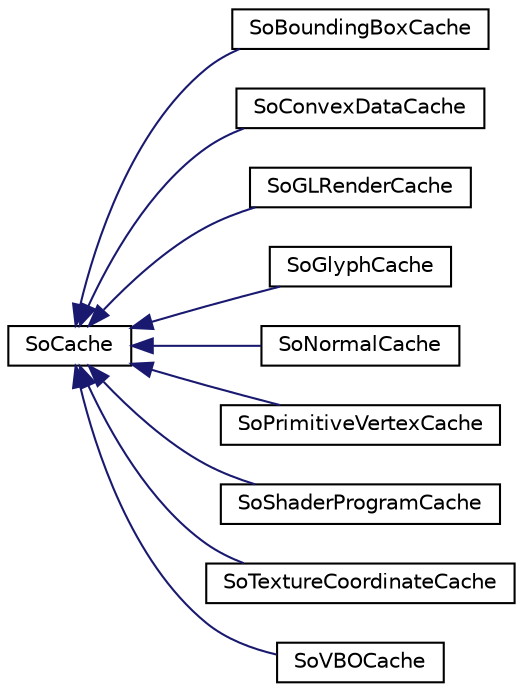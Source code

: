 digraph "Graphical Class Hierarchy"
{
 // LATEX_PDF_SIZE
  edge [fontname="Helvetica",fontsize="10",labelfontname="Helvetica",labelfontsize="10"];
  node [fontname="Helvetica",fontsize="10",shape=record];
  rankdir="LR";
  Node0 [label="SoCache",height=0.2,width=0.4,color="black", fillcolor="white", style="filled",URL="$classSoCache.html",tooltip="The SoCache class is the superclass for all internal cache classes."];
  Node0 -> Node1 [dir="back",color="midnightblue",fontsize="10",style="solid",fontname="Helvetica"];
  Node1 [label="SoBoundingBoxCache",height=0.2,width=0.4,color="black", fillcolor="white", style="filled",URL="$classSoBoundingBoxCache.html",tooltip="The SoBoundingBoxCache class is used to cache bounding boxes."];
  Node0 -> Node2 [dir="back",color="midnightblue",fontsize="10",style="solid",fontname="Helvetica"];
  Node2 [label="SoConvexDataCache",height=0.2,width=0.4,color="black", fillcolor="white", style="filled",URL="$classSoConvexDataCache.html",tooltip="The SoConvexDataCache class is used to cache convexified polygons."];
  Node0 -> Node3 [dir="back",color="midnightblue",fontsize="10",style="solid",fontname="Helvetica"];
  Node3 [label="SoGLRenderCache",height=0.2,width=0.4,color="black", fillcolor="white", style="filled",URL="$classSoGLRenderCache.html",tooltip="The SoGLRenderCache class is used to cache OpenGL calls."];
  Node0 -> Node4 [dir="back",color="midnightblue",fontsize="10",style="solid",fontname="Helvetica"];
  Node4 [label="SoGlyphCache",height=0.2,width=0.4,color="black", fillcolor="white", style="filled",URL="$classSoGlyphCache.html",tooltip=" "];
  Node0 -> Node5 [dir="back",color="midnightblue",fontsize="10",style="solid",fontname="Helvetica"];
  Node5 [label="SoNormalCache",height=0.2,width=0.4,color="black", fillcolor="white", style="filled",URL="$classSoNormalCache.html",tooltip="The SoNormalCache class is used to hold cached normals."];
  Node0 -> Node6 [dir="back",color="midnightblue",fontsize="10",style="solid",fontname="Helvetica"];
  Node6 [label="SoPrimitiveVertexCache",height=0.2,width=0.4,color="black", fillcolor="white", style="filled",URL="$classSoPrimitiveVertexCache.html",tooltip="This cache contains an organized version of the geometry in vertex array form."];
  Node0 -> Node7 [dir="back",color="midnightblue",fontsize="10",style="solid",fontname="Helvetica"];
  Node7 [label="SoShaderProgramCache",height=0.2,width=0.4,color="black", fillcolor="white", style="filled",URL="$classSoShaderProgramCache.html",tooltip="The SoShaderProgramCache class is used to cache shader programs."];
  Node0 -> Node8 [dir="back",color="midnightblue",fontsize="10",style="solid",fontname="Helvetica"];
  Node8 [label="SoTextureCoordinateCache",height=0.2,width=0.4,color="black", fillcolor="white", style="filled",URL="$classSoTextureCoordinateCache.html",tooltip="The SoTextureCoordinateCache class is used to cache generated texture coordinates."];
  Node0 -> Node9 [dir="back",color="midnightblue",fontsize="10",style="solid",fontname="Helvetica"];
  Node9 [label="SoVBOCache",height=0.2,width=0.4,color="black", fillcolor="white", style="filled",URL="$classSoVBOCache.html",tooltip="The SoVBOCache is used to organize pointers to SoVBO and SoVertexArrayIndexer instances."];
}
